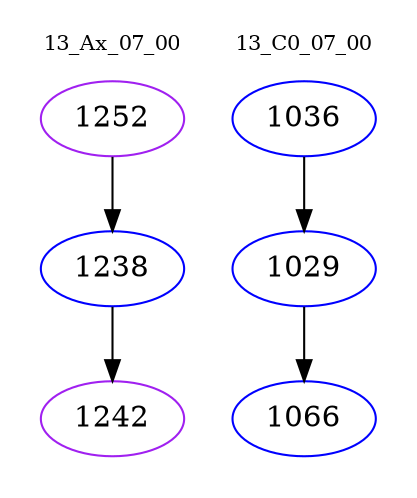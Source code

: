 digraph{
subgraph cluster_0 {
color = white
label = "13_Ax_07_00";
fontsize=10;
T0_1252 [label="1252", color="purple"]
T0_1252 -> T0_1238 [color="black"]
T0_1238 [label="1238", color="blue"]
T0_1238 -> T0_1242 [color="black"]
T0_1242 [label="1242", color="purple"]
}
subgraph cluster_1 {
color = white
label = "13_C0_07_00";
fontsize=10;
T1_1036 [label="1036", color="blue"]
T1_1036 -> T1_1029 [color="black"]
T1_1029 [label="1029", color="blue"]
T1_1029 -> T1_1066 [color="black"]
T1_1066 [label="1066", color="blue"]
}
}
